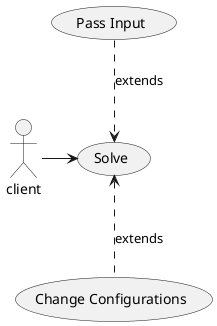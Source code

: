 @startuml

skinparam PackageStyle rectangle

actor client
usecase Solve as solve
usecase "Change Configurations" as config
usecase "Pass Input" as input

client -right-> solve
config .up.> solve : extends
input .down.> solve : extends

@enduml